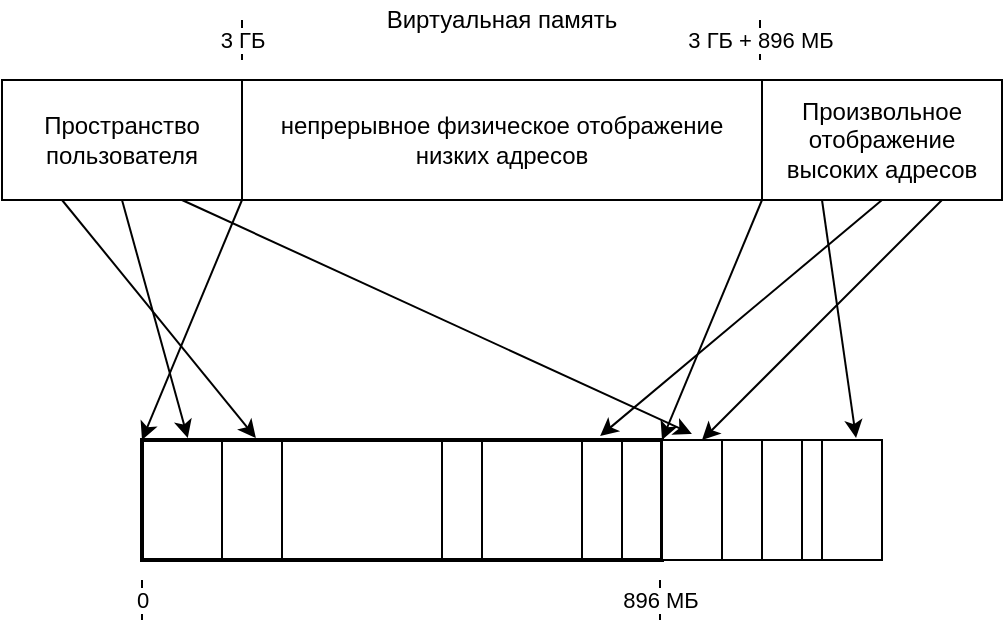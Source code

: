 <mxfile version="14.6.9" type="device"><diagram id="lkEbpdnAALIXjiH4D2k0" name="Page-1"><mxGraphModel dx="1023" dy="788" grid="1" gridSize="10" guides="1" tooltips="1" connect="1" arrows="1" fold="1" page="1" pageScale="1" pageWidth="850" pageHeight="1100" math="0" shadow="0"><root><mxCell id="0"/><mxCell id="1" parent="0"/><mxCell id="1RDWbgb2LzNUzihR8XMD-27" style="edgeStyle=none;rounded=0;orthogonalLoop=1;jettySize=auto;html=1;exitX=0.25;exitY=1;exitDx=0;exitDy=0;entryX=0.219;entryY=-0.017;entryDx=0;entryDy=0;entryPerimeter=0;" edge="1" parent="1" source="1RDWbgb2LzNUzihR8XMD-1" target="1RDWbgb2LzNUzihR8XMD-4"><mxGeometry relative="1" as="geometry"/></mxCell><mxCell id="1RDWbgb2LzNUzihR8XMD-28" style="edgeStyle=none;rounded=0;orthogonalLoop=1;jettySize=auto;html=1;exitX=0.5;exitY=1;exitDx=0;exitDy=0;entryX=0.088;entryY=-0.017;entryDx=0;entryDy=0;entryPerimeter=0;" edge="1" parent="1" source="1RDWbgb2LzNUzihR8XMD-1" target="1RDWbgb2LzNUzihR8XMD-4"><mxGeometry relative="1" as="geometry"/></mxCell><mxCell id="1RDWbgb2LzNUzihR8XMD-29" style="edgeStyle=none;rounded=0;orthogonalLoop=1;jettySize=auto;html=1;exitX=0.75;exitY=1;exitDx=0;exitDy=0;entryX=0.136;entryY=-0.05;entryDx=0;entryDy=0;entryPerimeter=0;" edge="1" parent="1" source="1RDWbgb2LzNUzihR8XMD-1" target="1RDWbgb2LzNUzihR8XMD-16"><mxGeometry relative="1" as="geometry"/></mxCell><mxCell id="1RDWbgb2LzNUzihR8XMD-1" value="Пространство пользователя" style="rounded=0;whiteSpace=wrap;html=1;" vertex="1" parent="1"><mxGeometry x="90" y="80" width="120" height="60" as="geometry"/></mxCell><mxCell id="1RDWbgb2LzNUzihR8XMD-5" style="rounded=0;orthogonalLoop=1;jettySize=auto;html=1;exitX=1;exitY=1;exitDx=0;exitDy=0;entryX=1;entryY=0;entryDx=0;entryDy=0;" edge="1" parent="1" source="1RDWbgb2LzNUzihR8XMD-2" target="1RDWbgb2LzNUzihR8XMD-4"><mxGeometry relative="1" as="geometry"/></mxCell><mxCell id="1RDWbgb2LzNUzihR8XMD-6" style="edgeStyle=none;rounded=0;orthogonalLoop=1;jettySize=auto;html=1;exitX=0;exitY=1;exitDx=0;exitDy=0;entryX=0;entryY=0;entryDx=0;entryDy=0;" edge="1" parent="1" source="1RDWbgb2LzNUzihR8XMD-2" target="1RDWbgb2LzNUzihR8XMD-4"><mxGeometry relative="1" as="geometry"/></mxCell><mxCell id="1RDWbgb2LzNUzihR8XMD-2" value="непрерывное физическое отображение низких адресов" style="rounded=0;whiteSpace=wrap;html=1;" vertex="1" parent="1"><mxGeometry x="210" y="80" width="260" height="60" as="geometry"/></mxCell><mxCell id="1RDWbgb2LzNUzihR8XMD-30" style="edgeStyle=none;rounded=0;orthogonalLoop=1;jettySize=auto;html=1;exitX=0.75;exitY=1;exitDx=0;exitDy=0;entryX=0.182;entryY=0;entryDx=0;entryDy=0;entryPerimeter=0;" edge="1" parent="1" source="1RDWbgb2LzNUzihR8XMD-3" target="1RDWbgb2LzNUzihR8XMD-16"><mxGeometry relative="1" as="geometry"/></mxCell><mxCell id="1RDWbgb2LzNUzihR8XMD-31" style="edgeStyle=none;rounded=0;orthogonalLoop=1;jettySize=auto;html=1;exitX=0.5;exitY=1;exitDx=0;exitDy=0;entryX=0.881;entryY=-0.033;entryDx=0;entryDy=0;entryPerimeter=0;" edge="1" parent="1" source="1RDWbgb2LzNUzihR8XMD-3" target="1RDWbgb2LzNUzihR8XMD-4"><mxGeometry relative="1" as="geometry"/></mxCell><mxCell id="1RDWbgb2LzNUzihR8XMD-32" style="edgeStyle=none;rounded=0;orthogonalLoop=1;jettySize=auto;html=1;exitX=0.25;exitY=1;exitDx=0;exitDy=0;entryX=0.882;entryY=-0.017;entryDx=0;entryDy=0;entryPerimeter=0;" edge="1" parent="1" source="1RDWbgb2LzNUzihR8XMD-3" target="1RDWbgb2LzNUzihR8XMD-16"><mxGeometry relative="1" as="geometry"/></mxCell><mxCell id="1RDWbgb2LzNUzihR8XMD-3" value="Произвольное отображение высоких адресов" style="rounded=0;whiteSpace=wrap;html=1;" vertex="1" parent="1"><mxGeometry x="470" y="80" width="120" height="60" as="geometry"/></mxCell><mxCell id="1RDWbgb2LzNUzihR8XMD-4" value="" style="rounded=0;whiteSpace=wrap;html=1;strokeWidth=2;" vertex="1" parent="1"><mxGeometry x="160" y="260" width="260" height="60" as="geometry"/></mxCell><mxCell id="1RDWbgb2LzNUzihR8XMD-10" value="" style="endArrow=none;html=1;" edge="1" parent="1"><mxGeometry width="50" height="50" relative="1" as="geometry"><mxPoint x="200" y="320" as="sourcePoint"/><mxPoint x="200" y="260" as="targetPoint"/></mxGeometry></mxCell><mxCell id="1RDWbgb2LzNUzihR8XMD-11" value="" style="endArrow=none;html=1;" edge="1" parent="1"><mxGeometry width="50" height="50" relative="1" as="geometry"><mxPoint x="230" y="320" as="sourcePoint"/><mxPoint x="230" y="260" as="targetPoint"/></mxGeometry></mxCell><mxCell id="1RDWbgb2LzNUzihR8XMD-12" value="" style="endArrow=none;html=1;" edge="1" parent="1"><mxGeometry width="50" height="50" relative="1" as="geometry"><mxPoint x="400" y="320" as="sourcePoint"/><mxPoint x="400" y="260" as="targetPoint"/></mxGeometry></mxCell><mxCell id="1RDWbgb2LzNUzihR8XMD-13" value="" style="endArrow=none;html=1;" edge="1" parent="1"><mxGeometry width="50" height="50" relative="1" as="geometry"><mxPoint x="380" y="320" as="sourcePoint"/><mxPoint x="380" y="260" as="targetPoint"/></mxGeometry></mxCell><mxCell id="1RDWbgb2LzNUzihR8XMD-14" value="" style="endArrow=none;html=1;" edge="1" parent="1"><mxGeometry width="50" height="50" relative="1" as="geometry"><mxPoint x="330" y="320" as="sourcePoint"/><mxPoint x="330" y="260" as="targetPoint"/></mxGeometry></mxCell><mxCell id="1RDWbgb2LzNUzihR8XMD-15" value="" style="endArrow=none;html=1;" edge="1" parent="1"><mxGeometry width="50" height="50" relative="1" as="geometry"><mxPoint x="310" y="320" as="sourcePoint"/><mxPoint x="310" y="260" as="targetPoint"/></mxGeometry></mxCell><mxCell id="1RDWbgb2LzNUzihR8XMD-16" value="" style="rounded=0;whiteSpace=wrap;html=1;strokeWidth=1;gradientColor=none;" vertex="1" parent="1"><mxGeometry x="420" y="260" width="110" height="60" as="geometry"/></mxCell><mxCell id="1RDWbgb2LzNUzihR8XMD-17" value="" style="endArrow=none;html=1;" edge="1" parent="1"><mxGeometry width="50" height="50" relative="1" as="geometry"><mxPoint x="450" y="320" as="sourcePoint"/><mxPoint x="450" y="260" as="targetPoint"/></mxGeometry></mxCell><mxCell id="1RDWbgb2LzNUzihR8XMD-18" value="" style="endArrow=none;html=1;" edge="1" parent="1"><mxGeometry width="50" height="50" relative="1" as="geometry"><mxPoint x="470" y="320" as="sourcePoint"/><mxPoint x="470" y="260" as="targetPoint"/></mxGeometry></mxCell><mxCell id="1RDWbgb2LzNUzihR8XMD-19" value="" style="endArrow=none;html=1;" edge="1" parent="1"><mxGeometry width="50" height="50" relative="1" as="geometry"><mxPoint x="490" y="320" as="sourcePoint"/><mxPoint x="490" y="260" as="targetPoint"/></mxGeometry></mxCell><mxCell id="1RDWbgb2LzNUzihR8XMD-20" value="" style="endArrow=none;html=1;" edge="1" parent="1"><mxGeometry width="50" height="50" relative="1" as="geometry"><mxPoint x="500" y="320" as="sourcePoint"/><mxPoint x="500" y="260" as="targetPoint"/></mxGeometry></mxCell><mxCell id="1RDWbgb2LzNUzihR8XMD-21" value="0" style="endArrow=none;html=1;" edge="1" parent="1"><mxGeometry width="50" height="50" relative="1" as="geometry"><mxPoint x="160" y="350" as="sourcePoint"/><mxPoint x="160" y="330" as="targetPoint"/></mxGeometry></mxCell><mxCell id="1RDWbgb2LzNUzihR8XMD-22" value="896 МБ" style="endArrow=none;html=1;" edge="1" parent="1"><mxGeometry width="50" height="50" relative="1" as="geometry"><mxPoint x="419" y="350" as="sourcePoint"/><mxPoint x="419" y="330" as="targetPoint"/></mxGeometry></mxCell><mxCell id="1RDWbgb2LzNUzihR8XMD-23" value="3 ГБ + 896 МБ" style="endArrow=none;html=1;" edge="1" parent="1"><mxGeometry width="50" height="50" relative="1" as="geometry"><mxPoint x="469" y="70" as="sourcePoint"/><mxPoint x="469" y="50" as="targetPoint"/></mxGeometry></mxCell><mxCell id="1RDWbgb2LzNUzihR8XMD-25" value="3 ГБ" style="endArrow=none;html=1;" edge="1" parent="1"><mxGeometry width="50" height="50" relative="1" as="geometry"><mxPoint x="210" y="70" as="sourcePoint"/><mxPoint x="210" y="50" as="targetPoint"/></mxGeometry></mxCell><mxCell id="1RDWbgb2LzNUzihR8XMD-26" value="Виртуальная память" style="text;html=1;strokeColor=none;fillColor=none;align=center;verticalAlign=middle;whiteSpace=wrap;rounded=0;" vertex="1" parent="1"><mxGeometry x="280" y="40" width="120" height="20" as="geometry"/></mxCell></root></mxGraphModel></diagram></mxfile>